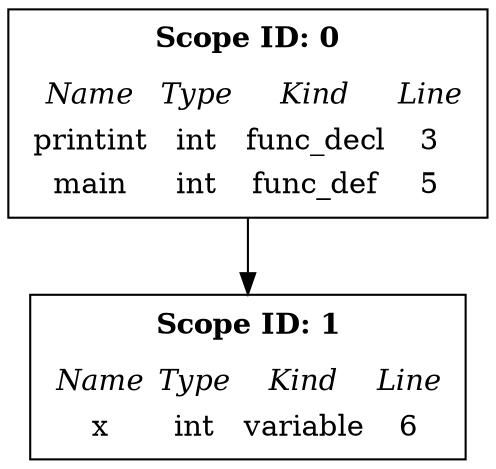 digraph {
	graph [ordering="out"];
	0[shape=record label=
		<<table border="0">
			<tr><td colspan="4"><b>Scope ID: 0</b></td></tr>
			<tr><td></td></tr>
			<tr>
				<td><i>Name</i></td>
				<td><i>Type</i></td>
				<td><i>Kind</i></td>
				<td><i>Line</i></td>
			</tr>
			<tr>
				<td>printint</td>
				<td>int</td>
				<td>func_decl</td>
				<td>3</td>
			</tr>
			<tr>
				<td>main</td>
				<td>int</td>
				<td>func_def</td>
				<td>5</td>
			</tr>
		</table>>
	];
	1[shape=record label=
		<<table border="0">
			<tr><td colspan="4"><b>Scope ID: 1</b></td></tr>
			<tr><td></td></tr>
			<tr>
				<td><i>Name</i></td>
				<td><i>Type</i></td>
				<td><i>Kind</i></td>
				<td><i>Line</i></td>
			</tr>
			<tr>
				<td>x</td>
				<td>int</td>
				<td>variable</td>
				<td>6</td>
			</tr>
		</table>>
	];
	0 -> 1
}

